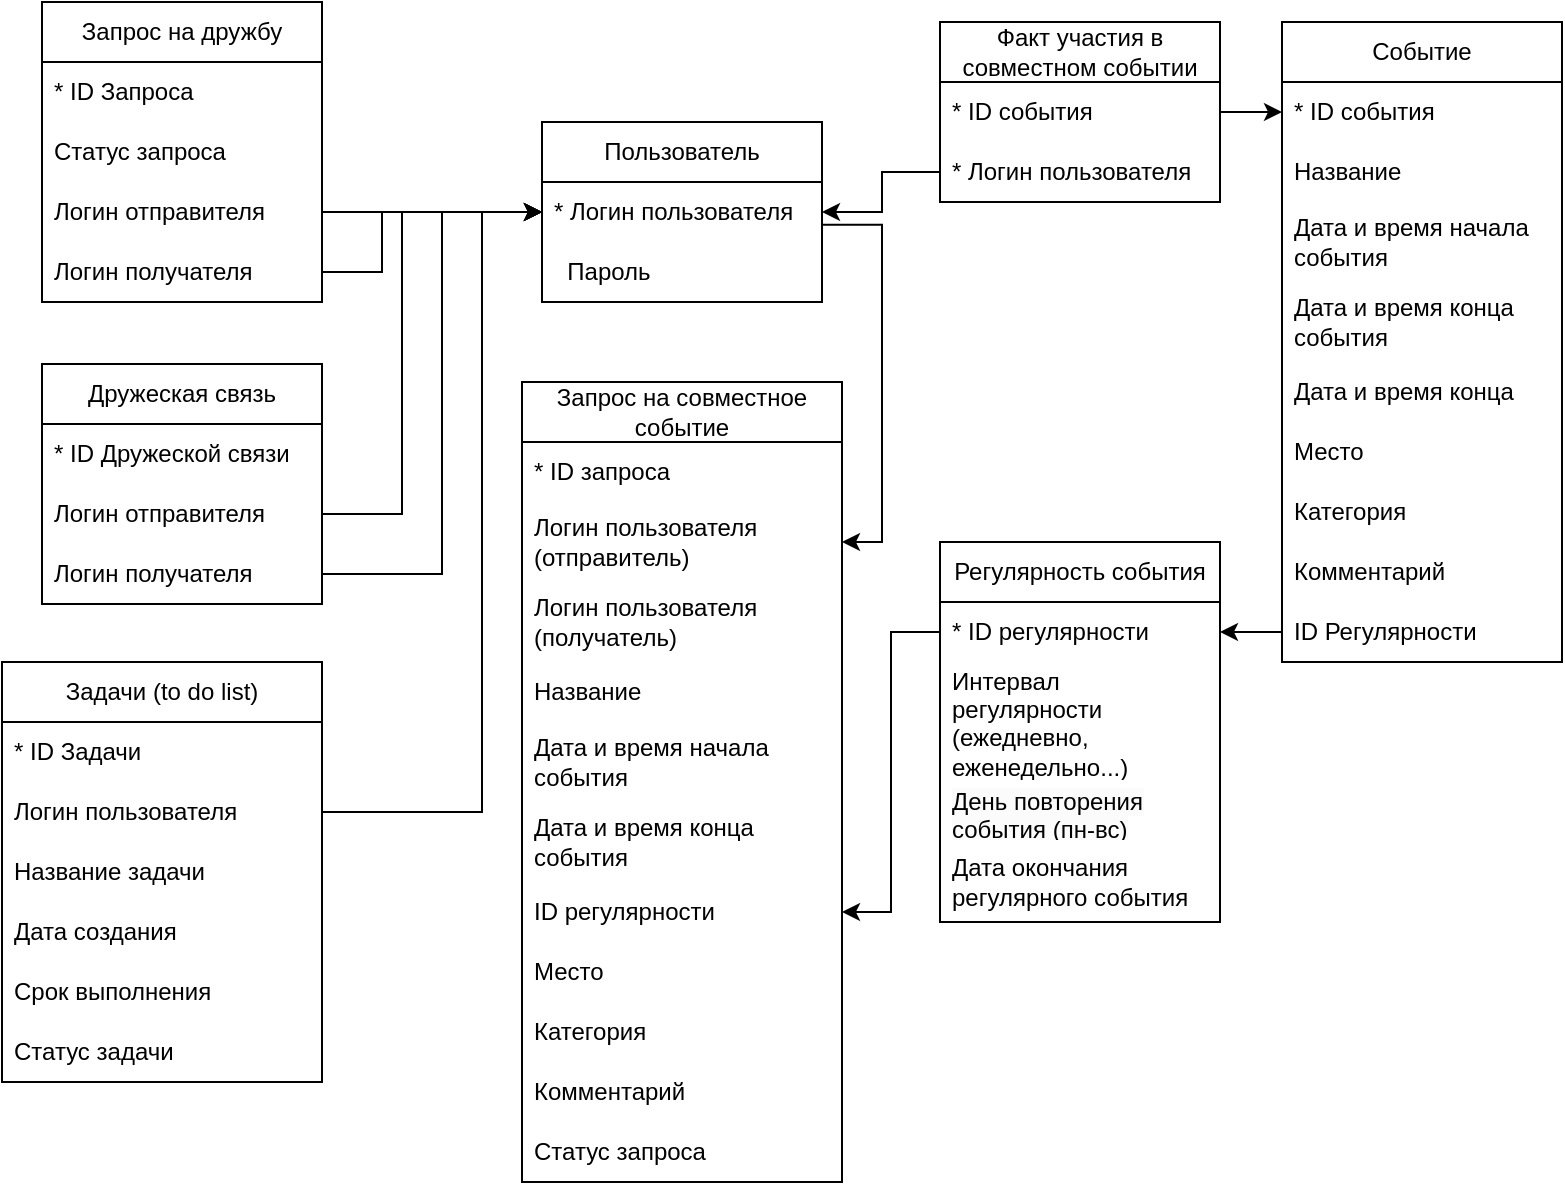 <mxfile version="23.1.5" type="device">
  <diagram id="QppR8b2nUzH-PnpALrWD" name="Страница — 3">
    <mxGraphModel dx="1278" dy="505" grid="1" gridSize="10" guides="1" tooltips="1" connect="1" arrows="1" fold="1" page="1" pageScale="1" pageWidth="1169" pageHeight="1654" math="0" shadow="0">
      <root>
        <mxCell id="0" />
        <mxCell id="1" parent="0" />
        <mxCell id="a3otjQG2rBra1kY21Z1b-1" value="Пользователь" style="swimlane;fontStyle=0;childLayout=stackLayout;horizontal=1;startSize=30;horizontalStack=0;resizeParent=1;resizeParentMax=0;resizeLast=0;collapsible=1;marginBottom=0;whiteSpace=wrap;html=1;" parent="1" vertex="1">
          <mxGeometry x="550" y="100" width="140" height="90" as="geometry" />
        </mxCell>
        <mxCell id="a3otjQG2rBra1kY21Z1b-2" value="* Логин пользователя" style="text;strokeColor=none;fillColor=none;align=left;verticalAlign=middle;spacingLeft=4;spacingRight=4;overflow=hidden;points=[[0,0.5],[1,0.5]];portConstraint=eastwest;rotatable=0;whiteSpace=wrap;html=1;" parent="a3otjQG2rBra1kY21Z1b-1" vertex="1">
          <mxGeometry y="30" width="140" height="30" as="geometry" />
        </mxCell>
        <mxCell id="a3otjQG2rBra1kY21Z1b-3" value="&amp;nbsp; Пароль" style="text;strokeColor=none;fillColor=none;align=left;verticalAlign=middle;spacingLeft=4;spacingRight=4;overflow=hidden;points=[[0,0.5],[1,0.5]];portConstraint=eastwest;rotatable=0;whiteSpace=wrap;html=1;" parent="a3otjQG2rBra1kY21Z1b-1" vertex="1">
          <mxGeometry y="60" width="140" height="30" as="geometry" />
        </mxCell>
        <mxCell id="a3otjQG2rBra1kY21Z1b-4" value="Дружеская связь" style="swimlane;fontStyle=0;childLayout=stackLayout;horizontal=1;startSize=30;horizontalStack=0;resizeParent=1;resizeParentMax=0;resizeLast=0;collapsible=1;marginBottom=0;whiteSpace=wrap;html=1;" parent="1" vertex="1">
          <mxGeometry x="300" y="221" width="140" height="120" as="geometry" />
        </mxCell>
        <mxCell id="a3otjQG2rBra1kY21Z1b-5" value="* ID Дружеской связи" style="text;strokeColor=none;fillColor=none;align=left;verticalAlign=middle;spacingLeft=4;spacingRight=4;overflow=hidden;points=[[0,0.5],[1,0.5]];portConstraint=eastwest;rotatable=0;whiteSpace=wrap;html=1;" parent="a3otjQG2rBra1kY21Z1b-4" vertex="1">
          <mxGeometry y="30" width="140" height="30" as="geometry" />
        </mxCell>
        <mxCell id="9ethqU8hzeZfSugFoDBo-1" value="Логин отправителя" style="text;strokeColor=none;fillColor=none;align=left;verticalAlign=middle;spacingLeft=4;spacingRight=4;overflow=hidden;points=[[0,0.5],[1,0.5]];portConstraint=eastwest;rotatable=0;whiteSpace=wrap;html=1;" parent="a3otjQG2rBra1kY21Z1b-4" vertex="1">
          <mxGeometry y="60" width="140" height="30" as="geometry" />
        </mxCell>
        <mxCell id="9ethqU8hzeZfSugFoDBo-2" value="Логин получателя" style="text;strokeColor=none;fillColor=none;align=left;verticalAlign=middle;spacingLeft=4;spacingRight=4;overflow=hidden;points=[[0,0.5],[1,0.5]];portConstraint=eastwest;rotatable=0;whiteSpace=wrap;html=1;" parent="a3otjQG2rBra1kY21Z1b-4" vertex="1">
          <mxGeometry y="90" width="140" height="30" as="geometry" />
        </mxCell>
        <mxCell id="a3otjQG2rBra1kY21Z1b-6" value="Событие" style="swimlane;fontStyle=0;childLayout=stackLayout;horizontal=1;startSize=30;horizontalStack=0;resizeParent=1;resizeParentMax=0;resizeLast=0;collapsible=1;marginBottom=0;whiteSpace=wrap;html=1;" parent="1" vertex="1">
          <mxGeometry x="920" y="50" width="140" height="320" as="geometry" />
        </mxCell>
        <mxCell id="a3otjQG2rBra1kY21Z1b-7" value="* ID события" style="text;strokeColor=none;fillColor=none;align=left;verticalAlign=middle;spacingLeft=4;spacingRight=4;overflow=hidden;points=[[0,0.5],[1,0.5]];portConstraint=eastwest;rotatable=0;whiteSpace=wrap;html=1;" parent="a3otjQG2rBra1kY21Z1b-6" vertex="1">
          <mxGeometry y="30" width="140" height="30" as="geometry" />
        </mxCell>
        <mxCell id="a3otjQG2rBra1kY21Z1b-8" value="Название" style="text;strokeColor=none;fillColor=none;align=left;verticalAlign=middle;spacingLeft=4;spacingRight=4;overflow=hidden;points=[[0,0.5],[1,0.5]];portConstraint=eastwest;rotatable=0;whiteSpace=wrap;html=1;" parent="a3otjQG2rBra1kY21Z1b-6" vertex="1">
          <mxGeometry y="60" width="140" height="30" as="geometry" />
        </mxCell>
        <mxCell id="a3otjQG2rBra1kY21Z1b-9" value="&lt;div&gt;&lt;span style=&quot;background-color: initial;&quot;&gt;Дата и время начала события&lt;/span&gt;&lt;br&gt;&lt;/div&gt;" style="text;strokeColor=none;fillColor=none;align=left;verticalAlign=middle;spacingLeft=4;spacingRight=4;overflow=hidden;points=[[0,0.5],[1,0.5]];portConstraint=eastwest;rotatable=0;whiteSpace=wrap;html=1;" parent="a3otjQG2rBra1kY21Z1b-6" vertex="1">
          <mxGeometry y="90" width="140" height="40" as="geometry" />
        </mxCell>
        <mxCell id="a3otjQG2rBra1kY21Z1b-10" value="Дата и время конца события" style="text;strokeColor=none;fillColor=none;align=left;verticalAlign=middle;spacingLeft=4;spacingRight=4;overflow=hidden;points=[[0,0.5],[1,0.5]];portConstraint=eastwest;rotatable=0;whiteSpace=wrap;html=1;" parent="a3otjQG2rBra1kY21Z1b-6" vertex="1">
          <mxGeometry y="130" width="140" height="40" as="geometry" />
        </mxCell>
        <mxCell id="a3otjQG2rBra1kY21Z1b-11" value="Дата и время конца" style="text;strokeColor=none;fillColor=none;align=left;verticalAlign=middle;spacingLeft=4;spacingRight=4;overflow=hidden;points=[[0,0.5],[1,0.5]];portConstraint=eastwest;rotatable=0;whiteSpace=wrap;html=1;" parent="a3otjQG2rBra1kY21Z1b-6" vertex="1">
          <mxGeometry y="170" width="140" height="30" as="geometry" />
        </mxCell>
        <mxCell id="a3otjQG2rBra1kY21Z1b-12" value="Место" style="text;strokeColor=none;fillColor=none;align=left;verticalAlign=middle;spacingLeft=4;spacingRight=4;overflow=hidden;points=[[0,0.5],[1,0.5]];portConstraint=eastwest;rotatable=0;whiteSpace=wrap;html=1;" parent="a3otjQG2rBra1kY21Z1b-6" vertex="1">
          <mxGeometry y="200" width="140" height="30" as="geometry" />
        </mxCell>
        <mxCell id="a3otjQG2rBra1kY21Z1b-13" value="Категория" style="text;strokeColor=none;fillColor=none;align=left;verticalAlign=middle;spacingLeft=4;spacingRight=4;overflow=hidden;points=[[0,0.5],[1,0.5]];portConstraint=eastwest;rotatable=0;whiteSpace=wrap;html=1;" parent="a3otjQG2rBra1kY21Z1b-6" vertex="1">
          <mxGeometry y="230" width="140" height="30" as="geometry" />
        </mxCell>
        <mxCell id="a3otjQG2rBra1kY21Z1b-14" value="Комментарий" style="text;strokeColor=none;fillColor=none;align=left;verticalAlign=middle;spacingLeft=4;spacingRight=4;overflow=hidden;points=[[0,0.5],[1,0.5]];portConstraint=eastwest;rotatable=0;whiteSpace=wrap;html=1;" parent="a3otjQG2rBra1kY21Z1b-6" vertex="1">
          <mxGeometry y="260" width="140" height="30" as="geometry" />
        </mxCell>
        <mxCell id="a3otjQG2rBra1kY21Z1b-15" value="ID Регулярности" style="text;strokeColor=none;fillColor=none;align=left;verticalAlign=middle;spacingLeft=4;spacingRight=4;overflow=hidden;points=[[0,0.5],[1,0.5]];portConstraint=eastwest;rotatable=0;whiteSpace=wrap;html=1;" parent="a3otjQG2rBra1kY21Z1b-6" vertex="1">
          <mxGeometry y="290" width="140" height="30" as="geometry" />
        </mxCell>
        <mxCell id="a3otjQG2rBra1kY21Z1b-16" value="Запрос на дружбу" style="swimlane;fontStyle=0;childLayout=stackLayout;horizontal=1;startSize=30;horizontalStack=0;resizeParent=1;resizeParentMax=0;resizeLast=0;collapsible=1;marginBottom=0;whiteSpace=wrap;html=1;" parent="1" vertex="1">
          <mxGeometry x="300" y="40" width="140" height="150" as="geometry" />
        </mxCell>
        <mxCell id="a3otjQG2rBra1kY21Z1b-17" value="* ID Запроса" style="text;strokeColor=none;fillColor=none;align=left;verticalAlign=middle;spacingLeft=4;spacingRight=4;overflow=hidden;points=[[0,0.5],[1,0.5]];portConstraint=eastwest;rotatable=0;whiteSpace=wrap;html=1;" parent="a3otjQG2rBra1kY21Z1b-16" vertex="1">
          <mxGeometry y="30" width="140" height="30" as="geometry" />
        </mxCell>
        <mxCell id="a3otjQG2rBra1kY21Z1b-18" value="Статус запроса" style="text;strokeColor=none;fillColor=none;align=left;verticalAlign=middle;spacingLeft=4;spacingRight=4;overflow=hidden;points=[[0,0.5],[1,0.5]];portConstraint=eastwest;rotatable=0;whiteSpace=wrap;html=1;" parent="a3otjQG2rBra1kY21Z1b-16" vertex="1">
          <mxGeometry y="60" width="140" height="30" as="geometry" />
        </mxCell>
        <mxCell id="9ethqU8hzeZfSugFoDBo-4" style="edgeStyle=orthogonalEdgeStyle;rounded=0;orthogonalLoop=1;jettySize=auto;html=1;exitX=1;exitY=0.5;exitDx=0;exitDy=0;" parent="a3otjQG2rBra1kY21Z1b-16" source="a3otjQG2rBra1kY21Z1b-44" edge="1">
          <mxGeometry relative="1" as="geometry">
            <mxPoint x="250" y="105" as="targetPoint" />
          </mxGeometry>
        </mxCell>
        <mxCell id="a3otjQG2rBra1kY21Z1b-44" value="Логин отправителя" style="text;strokeColor=none;fillColor=none;align=left;verticalAlign=middle;spacingLeft=4;spacingRight=4;overflow=hidden;points=[[0,0.5],[1,0.5]];portConstraint=eastwest;rotatable=0;whiteSpace=wrap;html=1;" parent="a3otjQG2rBra1kY21Z1b-16" vertex="1">
          <mxGeometry y="90" width="140" height="30" as="geometry" />
        </mxCell>
        <mxCell id="a3otjQG2rBra1kY21Z1b-45" value="Логин получателя" style="text;strokeColor=none;fillColor=none;align=left;verticalAlign=middle;spacingLeft=4;spacingRight=4;overflow=hidden;points=[[0,0.5],[1,0.5]];portConstraint=eastwest;rotatable=0;whiteSpace=wrap;html=1;" parent="a3otjQG2rBra1kY21Z1b-16" vertex="1">
          <mxGeometry y="120" width="140" height="30" as="geometry" />
        </mxCell>
        <mxCell id="a3otjQG2rBra1kY21Z1b-19" value="Запрос на совместное событие" style="swimlane;fontStyle=0;childLayout=stackLayout;horizontal=1;startSize=30;horizontalStack=0;resizeParent=1;resizeParentMax=0;resizeLast=0;collapsible=1;marginBottom=0;whiteSpace=wrap;html=1;" parent="1" vertex="1">
          <mxGeometry x="540" y="230" width="160" height="400" as="geometry" />
        </mxCell>
        <mxCell id="a3otjQG2rBra1kY21Z1b-20" value="* ID запроса" style="text;strokeColor=none;fillColor=none;align=left;verticalAlign=middle;spacingLeft=4;spacingRight=4;overflow=hidden;points=[[0,0.5],[1,0.5]];portConstraint=eastwest;rotatable=0;whiteSpace=wrap;html=1;" parent="a3otjQG2rBra1kY21Z1b-19" vertex="1">
          <mxGeometry y="30" width="160" height="30" as="geometry" />
        </mxCell>
        <mxCell id="a3otjQG2rBra1kY21Z1b-21" value="Логин пользователя (отправитель)" style="text;strokeColor=none;fillColor=none;align=left;verticalAlign=middle;spacingLeft=4;spacingRight=4;overflow=hidden;points=[[0,0.5],[1,0.5]];portConstraint=eastwest;rotatable=0;whiteSpace=wrap;html=1;" parent="a3otjQG2rBra1kY21Z1b-19" vertex="1">
          <mxGeometry y="60" width="160" height="40" as="geometry" />
        </mxCell>
        <mxCell id="a3otjQG2rBra1kY21Z1b-22" value="Логин пользователя (получатель)" style="text;strokeColor=none;fillColor=none;align=left;verticalAlign=middle;spacingLeft=4;spacingRight=4;overflow=hidden;points=[[0,0.5],[1,0.5]];portConstraint=eastwest;rotatable=0;whiteSpace=wrap;html=1;" parent="a3otjQG2rBra1kY21Z1b-19" vertex="1">
          <mxGeometry y="100" width="160" height="40" as="geometry" />
        </mxCell>
        <mxCell id="a3otjQG2rBra1kY21Z1b-23" value="Название" style="text;strokeColor=none;fillColor=none;align=left;verticalAlign=middle;spacingLeft=4;spacingRight=4;overflow=hidden;points=[[0,0.5],[1,0.5]];portConstraint=eastwest;rotatable=0;whiteSpace=wrap;html=1;" parent="a3otjQG2rBra1kY21Z1b-19" vertex="1">
          <mxGeometry y="140" width="160" height="30" as="geometry" />
        </mxCell>
        <mxCell id="a3otjQG2rBra1kY21Z1b-24" value="Дата и время начала события" style="text;strokeColor=none;fillColor=none;align=left;verticalAlign=middle;spacingLeft=4;spacingRight=4;overflow=hidden;points=[[0,0.5],[1,0.5]];portConstraint=eastwest;rotatable=0;whiteSpace=wrap;html=1;" parent="a3otjQG2rBra1kY21Z1b-19" vertex="1">
          <mxGeometry y="170" width="160" height="40" as="geometry" />
        </mxCell>
        <mxCell id="a3otjQG2rBra1kY21Z1b-25" value="Дата и время конца события" style="text;strokeColor=none;fillColor=none;align=left;verticalAlign=middle;spacingLeft=4;spacingRight=4;overflow=hidden;points=[[0,0.5],[1,0.5]];portConstraint=eastwest;rotatable=0;whiteSpace=wrap;html=1;" parent="a3otjQG2rBra1kY21Z1b-19" vertex="1">
          <mxGeometry y="210" width="160" height="40" as="geometry" />
        </mxCell>
        <mxCell id="a3otjQG2rBra1kY21Z1b-26" value="ID регулярности" style="text;strokeColor=none;fillColor=none;align=left;verticalAlign=middle;spacingLeft=4;spacingRight=4;overflow=hidden;points=[[0,0.5],[1,0.5]];portConstraint=eastwest;rotatable=0;whiteSpace=wrap;html=1;" parent="a3otjQG2rBra1kY21Z1b-19" vertex="1">
          <mxGeometry y="250" width="160" height="30" as="geometry" />
        </mxCell>
        <mxCell id="a3otjQG2rBra1kY21Z1b-27" value="Место" style="text;strokeColor=none;fillColor=none;align=left;verticalAlign=middle;spacingLeft=4;spacingRight=4;overflow=hidden;points=[[0,0.5],[1,0.5]];portConstraint=eastwest;rotatable=0;whiteSpace=wrap;html=1;" parent="a3otjQG2rBra1kY21Z1b-19" vertex="1">
          <mxGeometry y="280" width="160" height="30" as="geometry" />
        </mxCell>
        <mxCell id="a3otjQG2rBra1kY21Z1b-28" value="Категория" style="text;strokeColor=none;fillColor=none;align=left;verticalAlign=middle;spacingLeft=4;spacingRight=4;overflow=hidden;points=[[0,0.5],[1,0.5]];portConstraint=eastwest;rotatable=0;whiteSpace=wrap;html=1;" parent="a3otjQG2rBra1kY21Z1b-19" vertex="1">
          <mxGeometry y="310" width="160" height="30" as="geometry" />
        </mxCell>
        <mxCell id="a3otjQG2rBra1kY21Z1b-29" value="Комментарий" style="text;strokeColor=none;fillColor=none;align=left;verticalAlign=middle;spacingLeft=4;spacingRight=4;overflow=hidden;points=[[0,0.5],[1,0.5]];portConstraint=eastwest;rotatable=0;whiteSpace=wrap;html=1;" parent="a3otjQG2rBra1kY21Z1b-19" vertex="1">
          <mxGeometry y="340" width="160" height="30" as="geometry" />
        </mxCell>
        <mxCell id="a3otjQG2rBra1kY21Z1b-30" value="Статус запроса" style="text;strokeColor=none;fillColor=none;align=left;verticalAlign=middle;spacingLeft=4;spacingRight=4;overflow=hidden;points=[[0,0.5],[1,0.5]];portConstraint=eastwest;rotatable=0;whiteSpace=wrap;html=1;" parent="a3otjQG2rBra1kY21Z1b-19" vertex="1">
          <mxGeometry y="370" width="160" height="30" as="geometry" />
        </mxCell>
        <mxCell id="a3otjQG2rBra1kY21Z1b-31" value="Регулярность события" style="swimlane;fontStyle=0;childLayout=stackLayout;horizontal=1;startSize=30;horizontalStack=0;resizeParent=1;resizeParentMax=0;resizeLast=0;collapsible=1;marginBottom=0;whiteSpace=wrap;html=1;" parent="1" vertex="1">
          <mxGeometry x="749" y="310" width="140" height="190" as="geometry" />
        </mxCell>
        <mxCell id="a3otjQG2rBra1kY21Z1b-32" value="* ID регулярности" style="text;strokeColor=none;fillColor=none;align=left;verticalAlign=middle;spacingLeft=4;spacingRight=4;overflow=hidden;points=[[0,0.5],[1,0.5]];portConstraint=eastwest;rotatable=0;whiteSpace=wrap;html=1;" parent="a3otjQG2rBra1kY21Z1b-31" vertex="1">
          <mxGeometry y="30" width="140" height="30" as="geometry" />
        </mxCell>
        <mxCell id="a3otjQG2rBra1kY21Z1b-33" value="Интервал регулярности (ежедневно, еженедельно...)" style="text;strokeColor=none;fillColor=none;align=left;verticalAlign=middle;spacingLeft=4;spacingRight=4;overflow=hidden;points=[[0,0.5],[1,0.5]];portConstraint=eastwest;rotatable=0;whiteSpace=wrap;html=1;" parent="a3otjQG2rBra1kY21Z1b-31" vertex="1">
          <mxGeometry y="60" width="140" height="60" as="geometry" />
        </mxCell>
        <mxCell id="a3otjQG2rBra1kY21Z1b-34" value="&lt;span style=&quot;color: rgb(0, 0, 0); font-family: Helvetica; font-size: 12px; font-style: normal; font-variant-ligatures: normal; font-variant-caps: normal; font-weight: 400; letter-spacing: normal; orphans: 2; text-align: center; text-indent: 0px; text-transform: none; widows: 2; word-spacing: 0px; -webkit-text-stroke-width: 0px; white-space: normal; background-color: rgb(251, 251, 251); text-decoration-thickness: initial; text-decoration-style: initial; text-decoration-color: initial; display: inline !important; float: none;&quot;&gt;День повторения события (пн-вс)&lt;/span&gt;" style="text;strokeColor=none;fillColor=none;align=left;verticalAlign=middle;spacingLeft=4;spacingRight=4;overflow=hidden;points=[[0,0.5],[1,0.5]];portConstraint=eastwest;rotatable=0;whiteSpace=wrap;html=1;" parent="a3otjQG2rBra1kY21Z1b-31" vertex="1">
          <mxGeometry y="120" width="140" height="30" as="geometry" />
        </mxCell>
        <mxCell id="a3otjQG2rBra1kY21Z1b-35" value="&lt;span style=&quot;text-align: center;&quot;&gt;Дата окончания регулярного события&lt;/span&gt;" style="text;strokeColor=none;fillColor=none;align=left;verticalAlign=middle;spacingLeft=4;spacingRight=4;overflow=hidden;points=[[0,0.5],[1,0.5]];portConstraint=eastwest;rotatable=0;whiteSpace=wrap;html=1;" parent="a3otjQG2rBra1kY21Z1b-31" vertex="1">
          <mxGeometry y="150" width="140" height="40" as="geometry" />
        </mxCell>
        <mxCell id="a3otjQG2rBra1kY21Z1b-46" value="Факт участия в совместном событии" style="swimlane;fontStyle=0;childLayout=stackLayout;horizontal=1;startSize=30;horizontalStack=0;resizeParent=1;resizeParentMax=0;resizeLast=0;collapsible=1;marginBottom=0;whiteSpace=wrap;html=1;" parent="1" vertex="1">
          <mxGeometry x="749" y="50" width="140" height="90" as="geometry" />
        </mxCell>
        <mxCell id="a3otjQG2rBra1kY21Z1b-47" value="* ID события" style="text;strokeColor=none;fillColor=none;align=left;verticalAlign=middle;spacingLeft=4;spacingRight=4;overflow=hidden;points=[[0,0.5],[1,0.5]];portConstraint=eastwest;rotatable=0;whiteSpace=wrap;html=1;" parent="a3otjQG2rBra1kY21Z1b-46" vertex="1">
          <mxGeometry y="30" width="140" height="30" as="geometry" />
        </mxCell>
        <mxCell id="a3otjQG2rBra1kY21Z1b-48" value="* Логин пользователя" style="text;strokeColor=none;fillColor=none;align=left;verticalAlign=middle;spacingLeft=4;spacingRight=4;overflow=hidden;points=[[0,0.5],[1,0.5]];portConstraint=eastwest;rotatable=0;whiteSpace=wrap;html=1;" parent="a3otjQG2rBra1kY21Z1b-46" vertex="1">
          <mxGeometry y="60" width="140" height="30" as="geometry" />
        </mxCell>
        <mxCell id="a3otjQG2rBra1kY21Z1b-49" style="edgeStyle=orthogonalEdgeStyle;rounded=0;orthogonalLoop=1;jettySize=auto;html=1;entryX=1;entryY=0.5;entryDx=0;entryDy=0;exitX=0;exitY=0.5;exitDx=0;exitDy=0;" parent="1" source="a3otjQG2rBra1kY21Z1b-48" target="a3otjQG2rBra1kY21Z1b-2" edge="1">
          <mxGeometry relative="1" as="geometry">
            <mxPoint x="680" y="40" as="sourcePoint" />
            <mxPoint x="710" y="145" as="targetPoint" />
            <Array as="points">
              <mxPoint x="720" y="125" />
              <mxPoint x="720" y="145" />
            </Array>
          </mxGeometry>
        </mxCell>
        <mxCell id="a3otjQG2rBra1kY21Z1b-50" style="edgeStyle=orthogonalEdgeStyle;rounded=0;orthogonalLoop=1;jettySize=auto;html=1;entryX=0;entryY=0.5;entryDx=0;entryDy=0;exitX=1;exitY=0.5;exitDx=0;exitDy=0;" parent="1" source="a3otjQG2rBra1kY21Z1b-47" target="a3otjQG2rBra1kY21Z1b-7" edge="1">
          <mxGeometry relative="1" as="geometry" />
        </mxCell>
        <mxCell id="a3otjQG2rBra1kY21Z1b-51" style="edgeStyle=orthogonalEdgeStyle;rounded=0;orthogonalLoop=1;jettySize=auto;html=1;entryX=1;entryY=0.5;entryDx=0;entryDy=0;exitX=0;exitY=0.5;exitDx=0;exitDy=0;" parent="1" source="a3otjQG2rBra1kY21Z1b-15" target="a3otjQG2rBra1kY21Z1b-32" edge="1">
          <mxGeometry relative="1" as="geometry">
            <Array as="points">
              <mxPoint x="900" y="355" />
              <mxPoint x="900" y="355" />
            </Array>
          </mxGeometry>
        </mxCell>
        <mxCell id="a3otjQG2rBra1kY21Z1b-52" style="edgeStyle=orthogonalEdgeStyle;rounded=0;orthogonalLoop=1;jettySize=auto;html=1;entryX=1;entryY=0.5;entryDx=0;entryDy=0;exitX=1.002;exitY=0.714;exitDx=0;exitDy=0;exitPerimeter=0;" parent="1" source="a3otjQG2rBra1kY21Z1b-2" target="a3otjQG2rBra1kY21Z1b-21" edge="1">
          <mxGeometry relative="1" as="geometry">
            <Array as="points">
              <mxPoint x="720" y="151" />
              <mxPoint x="720" y="310" />
            </Array>
          </mxGeometry>
        </mxCell>
        <mxCell id="a3otjQG2rBra1kY21Z1b-54" style="edgeStyle=orthogonalEdgeStyle;rounded=0;orthogonalLoop=1;jettySize=auto;html=1;entryX=1;entryY=0.5;entryDx=0;entryDy=0;" parent="1" source="a3otjQG2rBra1kY21Z1b-32" target="a3otjQG2rBra1kY21Z1b-26" edge="1">
          <mxGeometry relative="1" as="geometry" />
        </mxCell>
        <mxCell id="a3otjQG2rBra1kY21Z1b-55" value="Задачи (to do list)" style="swimlane;fontStyle=0;childLayout=stackLayout;horizontal=1;startSize=30;horizontalStack=0;resizeParent=1;resizeParentMax=0;resizeLast=0;collapsible=1;marginBottom=0;whiteSpace=wrap;html=1;" parent="1" vertex="1">
          <mxGeometry x="280" y="370" width="160" height="210" as="geometry" />
        </mxCell>
        <mxCell id="a3otjQG2rBra1kY21Z1b-56" value="* ID Задачи" style="text;strokeColor=none;fillColor=none;align=left;verticalAlign=middle;spacingLeft=4;spacingRight=4;overflow=hidden;points=[[0,0.5],[1,0.5]];portConstraint=eastwest;rotatable=0;whiteSpace=wrap;html=1;" parent="a3otjQG2rBra1kY21Z1b-55" vertex="1">
          <mxGeometry y="30" width="160" height="30" as="geometry" />
        </mxCell>
        <mxCell id="a3otjQG2rBra1kY21Z1b-57" value="Логин пользователя" style="text;strokeColor=none;fillColor=none;align=left;verticalAlign=middle;spacingLeft=4;spacingRight=4;overflow=hidden;points=[[0,0.5],[1,0.5]];portConstraint=eastwest;rotatable=0;whiteSpace=wrap;html=1;" parent="a3otjQG2rBra1kY21Z1b-55" vertex="1">
          <mxGeometry y="60" width="160" height="30" as="geometry" />
        </mxCell>
        <mxCell id="a3otjQG2rBra1kY21Z1b-58" value="Название задачи" style="text;strokeColor=none;fillColor=none;align=left;verticalAlign=middle;spacingLeft=4;spacingRight=4;overflow=hidden;points=[[0,0.5],[1,0.5]];portConstraint=eastwest;rotatable=0;whiteSpace=wrap;html=1;" parent="a3otjQG2rBra1kY21Z1b-55" vertex="1">
          <mxGeometry y="90" width="160" height="30" as="geometry" />
        </mxCell>
        <mxCell id="a3otjQG2rBra1kY21Z1b-59" value="Дата создания" style="text;strokeColor=none;fillColor=none;align=left;verticalAlign=middle;spacingLeft=4;spacingRight=4;overflow=hidden;points=[[0,0.5],[1,0.5]];portConstraint=eastwest;rotatable=0;whiteSpace=wrap;html=1;" parent="a3otjQG2rBra1kY21Z1b-55" vertex="1">
          <mxGeometry y="120" width="160" height="30" as="geometry" />
        </mxCell>
        <mxCell id="a3otjQG2rBra1kY21Z1b-60" value="Срок выполнения" style="text;strokeColor=none;fillColor=none;align=left;verticalAlign=middle;spacingLeft=4;spacingRight=4;overflow=hidden;points=[[0,0.5],[1,0.5]];portConstraint=eastwest;rotatable=0;whiteSpace=wrap;html=1;" parent="a3otjQG2rBra1kY21Z1b-55" vertex="1">
          <mxGeometry y="150" width="160" height="30" as="geometry" />
        </mxCell>
        <mxCell id="a3otjQG2rBra1kY21Z1b-61" value="Статус задачи" style="text;strokeColor=none;fillColor=none;align=left;verticalAlign=middle;spacingLeft=4;spacingRight=4;overflow=hidden;points=[[0,0.5],[1,0.5]];portConstraint=eastwest;rotatable=0;whiteSpace=wrap;html=1;" parent="a3otjQG2rBra1kY21Z1b-55" vertex="1">
          <mxGeometry y="180" width="160" height="30" as="geometry" />
        </mxCell>
        <mxCell id="a3otjQG2rBra1kY21Z1b-62" style="edgeStyle=orthogonalEdgeStyle;rounded=0;orthogonalLoop=1;jettySize=auto;html=1;entryX=0;entryY=0.5;entryDx=0;entryDy=0;" parent="1" source="a3otjQG2rBra1kY21Z1b-57" target="a3otjQG2rBra1kY21Z1b-2" edge="1">
          <mxGeometry relative="1" as="geometry">
            <Array as="points">
              <mxPoint x="520" y="445" />
              <mxPoint x="520" y="145" />
            </Array>
          </mxGeometry>
        </mxCell>
        <mxCell id="9ethqU8hzeZfSugFoDBo-3" style="edgeStyle=orthogonalEdgeStyle;rounded=0;orthogonalLoop=1;jettySize=auto;html=1;entryX=0;entryY=0.5;entryDx=0;entryDy=0;" parent="1" source="a3otjQG2rBra1kY21Z1b-45" target="a3otjQG2rBra1kY21Z1b-2" edge="1">
          <mxGeometry relative="1" as="geometry">
            <Array as="points">
              <mxPoint x="470" y="175" />
              <mxPoint x="470" y="145" />
            </Array>
          </mxGeometry>
        </mxCell>
        <mxCell id="9ethqU8hzeZfSugFoDBo-5" style="edgeStyle=orthogonalEdgeStyle;rounded=0;orthogonalLoop=1;jettySize=auto;html=1;exitX=1;exitY=0.5;exitDx=0;exitDy=0;entryX=0;entryY=0.5;entryDx=0;entryDy=0;" parent="1" source="9ethqU8hzeZfSugFoDBo-1" target="a3otjQG2rBra1kY21Z1b-2" edge="1">
          <mxGeometry relative="1" as="geometry">
            <Array as="points">
              <mxPoint x="480" y="296" />
              <mxPoint x="480" y="145" />
            </Array>
          </mxGeometry>
        </mxCell>
        <mxCell id="9ethqU8hzeZfSugFoDBo-7" style="edgeStyle=orthogonalEdgeStyle;rounded=0;orthogonalLoop=1;jettySize=auto;html=1;exitX=1;exitY=0.5;exitDx=0;exitDy=0;entryX=0;entryY=0.5;entryDx=0;entryDy=0;" parent="1" source="9ethqU8hzeZfSugFoDBo-2" target="a3otjQG2rBra1kY21Z1b-2" edge="1">
          <mxGeometry relative="1" as="geometry">
            <Array as="points">
              <mxPoint x="500" y="326" />
              <mxPoint x="500" y="145" />
            </Array>
          </mxGeometry>
        </mxCell>
      </root>
    </mxGraphModel>
  </diagram>
</mxfile>
